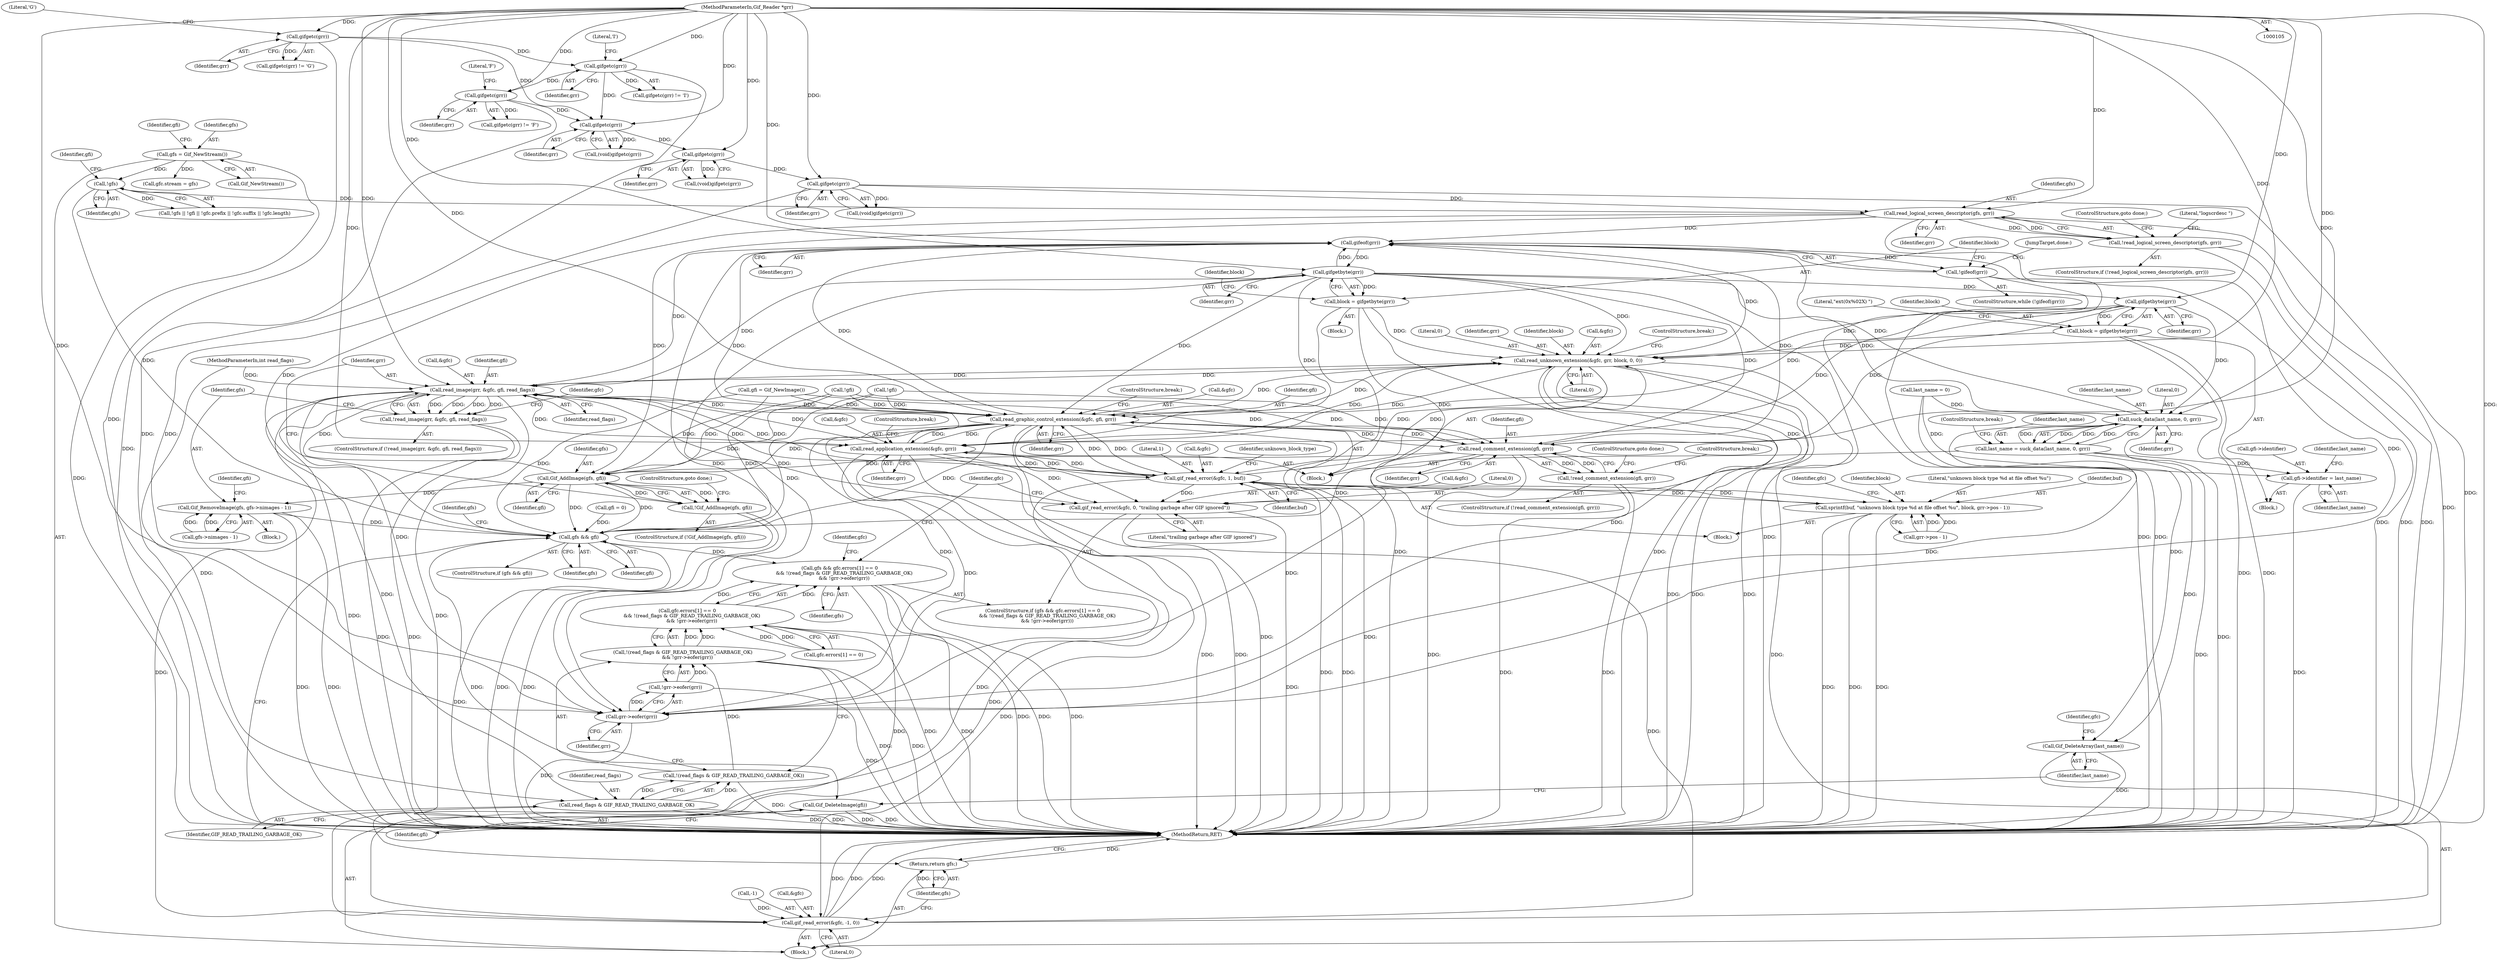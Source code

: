 digraph "0_gifsicle_118a46090c50829dc543179019e6140e1235f909@API" {
"1000233" [label="(Call,read_logical_screen_descriptor(gfs, grr))"];
"1000204" [label="(Call,!gfs)"];
"1000147" [label="(Call,gfs = Gif_NewStream())"];
"1000145" [label="(Call,gifgetc(grr))"];
"1000141" [label="(Call,gifgetc(grr))"];
"1000137" [label="(Call,gifgetc(grr))"];
"1000126" [label="(Call,gifgetc(grr))"];
"1000121" [label="(Call,gifgetc(grr))"];
"1000106" [label="(MethodParameterIn,Gif_Reader *grr)"];
"1000130" [label="(Call,gifgetc(grr))"];
"1000232" [label="(Call,!read_logical_screen_descriptor(gfs, grr))"];
"1000241" [label="(Call,gifeof(grr))"];
"1000240" [label="(Call,!gifeof(grr))"];
"1000247" [label="(Call,gifgetbyte(grr))"];
"1000245" [label="(Call,block = gifgetbyte(grr))"];
"1000352" [label="(Call,read_unknown_extension(&gfc, grr, block, 0, 0))"];
"1000276" [label="(Call,read_image(grr, &gfc, gfi, read_flags))"];
"1000275" [label="(Call,!read_image(grr, &gfc, gfi, read_flags))"];
"1000323" [label="(Call,read_graphic_control_extension(&gfc, gfi, grr))"];
"1000269" [label="(Call,Gif_AddImage(gfs, gfi))"];
"1000268" [label="(Call,!Gif_AddImage(gfs, gfi))"];
"1000283" [label="(Call,Gif_RemoveImage(gfs, gfs->nimages - 1))"];
"1000387" [label="(Call,gfs && gfi)"];
"1000433" [label="(Call,Gif_DeleteImage(gfi))"];
"1000469" [label="(Call,gfs && gfc.errors[1] == 0\n      && !(read_flags & GIF_READ_TRAILING_GARBAGE_OK)\n      && !grr->eofer(grr))"];
"1000498" [label="(Return,return gfs;)"];
"1000340" [label="(Call,read_comment_extension(gfi, grr))"];
"1000339" [label="(Call,!read_comment_extension(gfi, grr))"];
"1000485" [label="(Call,grr->eofer(grr))"];
"1000484" [label="(Call,!grr->eofer(grr))"];
"1000479" [label="(Call,!(read_flags & GIF_READ_TRAILING_GARBAGE_OK)\n      && !grr->eofer(grr))"];
"1000471" [label="(Call,gfc.errors[1] == 0\n      && !(read_flags & GIF_READ_TRAILING_GARBAGE_OK)\n      && !grr->eofer(grr))"];
"1000346" [label="(Call,read_application_extension(&gfc, grr))"];
"1000376" [label="(Call,gif_read_error(&gfc, 1, buf))"];
"1000367" [label="(Call,sprintf(buf, \"unknown block type %d at file offset %u\", block, grr->pos - 1))"];
"1000487" [label="(Call,gif_read_error(&gfc, 0, \"trailing garbage after GIF ignored\"))"];
"1000492" [label="(Call,gif_read_error(&gfc, -1, 0))"];
"1000481" [label="(Call,read_flags & GIF_READ_TRAILING_GARBAGE_OK)"];
"1000480" [label="(Call,!(read_flags & GIF_READ_TRAILING_GARBAGE_OK))"];
"1000313" [label="(Call,gifgetbyte(grr))"];
"1000311" [label="(Call,block = gifgetbyte(grr))"];
"1000332" [label="(Call,suck_data(last_name, 0, grr))"];
"1000330" [label="(Call,last_name = suck_data(last_name, 0, grr))"];
"1000259" [label="(Call,gfi->identifier = last_name)"];
"1000435" [label="(Call,Gif_DeleteArray(last_name))"];
"1000317" [label="(Literal,\"ext(0x%02X) \")"];
"1000265" [label="(Identifier,last_name)"];
"1000339" [label="(Call,!read_comment_extension(gfi, grr))"];
"1000106" [label="(MethodParameterIn,Gif_Reader *grr)"];
"1000126" [label="(Call,gifgetc(grr))"];
"1000387" [label="(Call,gfs && gfi)"];
"1000369" [label="(Literal,\"unknown block type %d at file offset %u\")"];
"1000347" [label="(Call,&gfc)"];
"1000246" [label="(Identifier,block)"];
"1000277" [label="(Identifier,grr)"];
"1000146" [label="(Identifier,grr)"];
"1000290" [label="(Call,gfi = 0)"];
"1000269" [label="(Call,Gif_AddImage(gfs, gfi))"];
"1000346" [label="(Call,read_application_extension(&gfc, grr))"];
"1000499" [label="(Identifier,gfs)"];
"1000123" [label="(Literal,'G')"];
"1000495" [label="(Call,-1)"];
"1000433" [label="(Call,Gif_DeleteImage(gfi))"];
"1000488" [label="(Call,&gfc)"];
"1000436" [label="(Identifier,last_name)"];
"1000326" [label="(Identifier,gfi)"];
"1000484" [label="(Call,!grr->eofer(grr))"];
"1000386" [label="(ControlStructure,if (gfs && gfi))"];
"1000353" [label="(Call,&gfc)"];
"1000151" [label="(Identifier,gfi)"];
"1000110" [label="(Block,)"];
"1000282" [label="(Block,)"];
"1000259" [label="(Call,gfi->identifier = last_name)"];
"1000208" [label="(Identifier,gfi)"];
"1000489" [label="(Identifier,gfc)"];
"1000239" [label="(ControlStructure,while (!gifeof(grr)))"];
"1000107" [label="(MethodParameterIn,int read_flags)"];
"1000247" [label="(Call,gifgetbyte(grr))"];
"1000371" [label="(Call,grr->pos - 1)"];
"1000263" [label="(Identifier,last_name)"];
"1000352" [label="(Call,read_unknown_extension(&gfc, grr, block, 0, 0))"];
"1000148" [label="(Identifier,gfs)"];
"1000139" [label="(Call,(void)gifgetc(grr))"];
"1000359" [label="(ControlStructure,break;)"];
"1000343" [label="(ControlStructure,goto done;)"];
"1000267" [label="(ControlStructure,if (!Gif_AddImage(gfs, gfi)))"];
"1000368" [label="(Identifier,buf)"];
"1000145" [label="(Call,gifgetc(grr))"];
"1000367" [label="(Call,sprintf(buf, \"unknown block type %d at file offset %u\", block, grr->pos - 1))"];
"1000127" [label="(Identifier,grr)"];
"1000341" [label="(Identifier,gfi)"];
"1000128" [label="(Literal,'I')"];
"1000274" [label="(ControlStructure,if (!read_image(grr, &gfc, gfi, read_flags)))"];
"1000296" [label="(Identifier,gfc)"];
"1000271" [label="(Identifier,gfi)"];
"1000336" [label="(ControlStructure,break;)"];
"1000243" [label="(Block,)"];
"1000434" [label="(Identifier,gfi)"];
"1000313" [label="(Call,gifgetbyte(grr))"];
"1000264" [label="(Call,last_name = 0)"];
"1000280" [label="(Identifier,gfi)"];
"1000388" [label="(Identifier,gfs)"];
"1000122" [label="(Identifier,grr)"];
"1000483" [label="(Identifier,GIF_READ_TRAILING_GARBAGE_OK)"];
"1000281" [label="(Identifier,read_flags)"];
"1000379" [label="(Literal,1)"];
"1000491" [label="(Literal,\"trailing garbage after GIF ignored\")"];
"1000472" [label="(Call,gfc.errors[1] == 0)"];
"1000240" [label="(Call,!gifeof(grr))"];
"1000494" [label="(Identifier,gfc)"];
"1000143" [label="(Call,(void)gifgetc(grr))"];
"1000285" [label="(Call,gfs->nimages - 1)"];
"1000235" [label="(Identifier,grr)"];
"1000278" [label="(Call,&gfc)"];
"1000380" [label="(Identifier,buf)"];
"1000493" [label="(Call,&gfc)"];
"1000312" [label="(Identifier,block)"];
"1000231" [label="(ControlStructure,if (!read_logical_screen_descriptor(gfs, grr)))"];
"1000485" [label="(Call,grr->eofer(grr))"];
"1000137" [label="(Call,gifgetc(grr))"];
"1000125" [label="(Call,gifgetc(grr) != 'I')"];
"1000469" [label="(Call,gfs && gfc.errors[1] == 0\n      && !(read_flags & GIF_READ_TRAILING_GARBAGE_OK)\n      && !grr->eofer(grr))"];
"1000276" [label="(Call,read_image(grr, &gfc, gfi, read_flags))"];
"1000272" [label="(ControlStructure,goto done;)"];
"1000323" [label="(Call,read_graphic_control_extension(&gfc, gfi, grr))"];
"1000470" [label="(Identifier,gfs)"];
"1000487" [label="(Call,gif_read_error(&gfc, 0, \"trailing garbage after GIF ignored\"))"];
"1000344" [label="(ControlStructure,break;)"];
"1000479" [label="(Call,!(read_flags & GIF_READ_TRAILING_GARBAGE_OK)\n      && !grr->eofer(grr))"];
"1000275" [label="(Call,!read_image(grr, &gfc, gfi, read_flags))"];
"1000302" [label="(Call,!gfi)"];
"1000480" [label="(Call,!(read_flags & GIF_READ_TRAILING_GARBAGE_OK))"];
"1000394" [label="(Identifier,gfs)"];
"1000377" [label="(Call,&gfc)"];
"1000338" [label="(ControlStructure,if (!read_comment_extension(gfi, grr)))"];
"1000435" [label="(Call,Gif_DeleteArray(last_name))"];
"1000498" [label="(Return,return gfs;)"];
"1000500" [label="(MethodReturn,RET)"];
"1000205" [label="(Identifier,gfs)"];
"1000332" [label="(Call,suck_data(last_name, 0, grr))"];
"1000147" [label="(Call,gfs = Gif_NewStream())"];
"1000327" [label="(Identifier,grr)"];
"1000138" [label="(Identifier,grr)"];
"1000141" [label="(Call,gifgetc(grr))"];
"1000149" [label="(Call,Gif_NewStream())"];
"1000130" [label="(Call,gifgetc(grr))"];
"1000378" [label="(Identifier,gfc)"];
"1000241" [label="(Call,gifeof(grr))"];
"1000482" [label="(Identifier,read_flags)"];
"1000233" [label="(Call,read_logical_screen_descriptor(gfs, grr))"];
"1000135" [label="(Call,(void)gifgetc(grr))"];
"1000250" [label="(Identifier,block)"];
"1000245" [label="(Call,block = gifgetbyte(grr))"];
"1000357" [label="(Literal,0)"];
"1000328" [label="(ControlStructure,break;)"];
"1000350" [label="(ControlStructure,break;)"];
"1000331" [label="(Identifier,last_name)"];
"1000330" [label="(Call,last_name = suck_data(last_name, 0, grr))"];
"1000376" [label="(Call,gif_read_error(&gfc, 1, buf))"];
"1000232" [label="(Call,!read_logical_screen_descriptor(gfs, grr))"];
"1000439" [label="(Identifier,gfc)"];
"1000270" [label="(Identifier,gfs)"];
"1000132" [label="(Literal,'F')"];
"1000131" [label="(Identifier,grr)"];
"1000236" [label="(ControlStructure,goto done;)"];
"1000481" [label="(Call,read_flags & GIF_READ_TRAILING_GARBAGE_OK)"];
"1000492" [label="(Call,gif_read_error(&gfc, -1, 0))"];
"1000349" [label="(Identifier,grr)"];
"1000311" [label="(Call,block = gifgetbyte(grr))"];
"1000382" [label="(Identifier,unknown_block_type)"];
"1000334" [label="(Literal,0)"];
"1000291" [label="(Identifier,gfi)"];
"1000355" [label="(Identifier,grr)"];
"1000324" [label="(Call,&gfc)"];
"1000468" [label="(ControlStructure,if (gfs && gfc.errors[1] == 0\n      && !(read_flags & GIF_READ_TRAILING_GARBAGE_OK)\n      && !grr->eofer(grr)))"];
"1000333" [label="(Identifier,last_name)"];
"1000234" [label="(Identifier,gfs)"];
"1000150" [label="(Call,gfi = Gif_NewImage())"];
"1000342" [label="(Identifier,grr)"];
"1000471" [label="(Call,gfc.errors[1] == 0\n      && !(read_flags & GIF_READ_TRAILING_GARBAGE_OK)\n      && !grr->eofer(grr))"];
"1000238" [label="(Literal,\"logscrdesc \")"];
"1000142" [label="(Identifier,grr)"];
"1000370" [label="(Identifier,block)"];
"1000340" [label="(Call,read_comment_extension(gfi, grr))"];
"1000314" [label="(Identifier,grr)"];
"1000251" [label="(Block,)"];
"1000283" [label="(Call,Gif_RemoveImage(gfs, gfs->nimages - 1))"];
"1000242" [label="(Identifier,grr)"];
"1000284" [label="(Identifier,gfs)"];
"1000121" [label="(Call,gifgetc(grr))"];
"1000486" [label="(Identifier,grr)"];
"1000153" [label="(Call,gfc.stream = gfs)"];
"1000120" [label="(Call,gifgetc(grr) != 'G')"];
"1000385" [label="(JumpTarget,done:)"];
"1000497" [label="(Literal,0)"];
"1000268" [label="(Call,!Gif_AddImage(gfs, gfi))"];
"1000490" [label="(Literal,0)"];
"1000335" [label="(Identifier,grr)"];
"1000358" [label="(Literal,0)"];
"1000260" [label="(Call,gfi->identifier)"];
"1000129" [label="(Call,gifgetc(grr) != 'F')"];
"1000321" [label="(Block,)"];
"1000248" [label="(Identifier,grr)"];
"1000389" [label="(Identifier,gfi)"];
"1000207" [label="(Call,!gfi)"];
"1000203" [label="(Call,!gfs || !gfi || !gfc.prefix || !gfc.suffix || !gfc.length)"];
"1000204" [label="(Call,!gfs)"];
"1000365" [label="(Block,)"];
"1000356" [label="(Identifier,block)"];
"1000233" -> "1000232"  [label="AST: "];
"1000233" -> "1000235"  [label="CFG: "];
"1000234" -> "1000233"  [label="AST: "];
"1000235" -> "1000233"  [label="AST: "];
"1000232" -> "1000233"  [label="CFG: "];
"1000233" -> "1000500"  [label="DDG: "];
"1000233" -> "1000232"  [label="DDG: "];
"1000233" -> "1000232"  [label="DDG: "];
"1000204" -> "1000233"  [label="DDG: "];
"1000145" -> "1000233"  [label="DDG: "];
"1000106" -> "1000233"  [label="DDG: "];
"1000233" -> "1000241"  [label="DDG: "];
"1000233" -> "1000269"  [label="DDG: "];
"1000233" -> "1000387"  [label="DDG: "];
"1000233" -> "1000485"  [label="DDG: "];
"1000204" -> "1000203"  [label="AST: "];
"1000204" -> "1000205"  [label="CFG: "];
"1000205" -> "1000204"  [label="AST: "];
"1000208" -> "1000204"  [label="CFG: "];
"1000203" -> "1000204"  [label="CFG: "];
"1000204" -> "1000203"  [label="DDG: "];
"1000147" -> "1000204"  [label="DDG: "];
"1000204" -> "1000387"  [label="DDG: "];
"1000147" -> "1000110"  [label="AST: "];
"1000147" -> "1000149"  [label="CFG: "];
"1000148" -> "1000147"  [label="AST: "];
"1000149" -> "1000147"  [label="AST: "];
"1000151" -> "1000147"  [label="CFG: "];
"1000147" -> "1000500"  [label="DDG: "];
"1000147" -> "1000153"  [label="DDG: "];
"1000145" -> "1000143"  [label="AST: "];
"1000145" -> "1000146"  [label="CFG: "];
"1000146" -> "1000145"  [label="AST: "];
"1000143" -> "1000145"  [label="CFG: "];
"1000145" -> "1000500"  [label="DDG: "];
"1000145" -> "1000143"  [label="DDG: "];
"1000141" -> "1000145"  [label="DDG: "];
"1000106" -> "1000145"  [label="DDG: "];
"1000145" -> "1000485"  [label="DDG: "];
"1000141" -> "1000139"  [label="AST: "];
"1000141" -> "1000142"  [label="CFG: "];
"1000142" -> "1000141"  [label="AST: "];
"1000139" -> "1000141"  [label="CFG: "];
"1000141" -> "1000139"  [label="DDG: "];
"1000137" -> "1000141"  [label="DDG: "];
"1000106" -> "1000141"  [label="DDG: "];
"1000137" -> "1000135"  [label="AST: "];
"1000137" -> "1000138"  [label="CFG: "];
"1000138" -> "1000137"  [label="AST: "];
"1000135" -> "1000137"  [label="CFG: "];
"1000137" -> "1000135"  [label="DDG: "];
"1000126" -> "1000137"  [label="DDG: "];
"1000121" -> "1000137"  [label="DDG: "];
"1000130" -> "1000137"  [label="DDG: "];
"1000106" -> "1000137"  [label="DDG: "];
"1000126" -> "1000125"  [label="AST: "];
"1000126" -> "1000127"  [label="CFG: "];
"1000127" -> "1000126"  [label="AST: "];
"1000128" -> "1000126"  [label="CFG: "];
"1000126" -> "1000500"  [label="DDG: "];
"1000126" -> "1000125"  [label="DDG: "];
"1000121" -> "1000126"  [label="DDG: "];
"1000106" -> "1000126"  [label="DDG: "];
"1000126" -> "1000130"  [label="DDG: "];
"1000121" -> "1000120"  [label="AST: "];
"1000121" -> "1000122"  [label="CFG: "];
"1000122" -> "1000121"  [label="AST: "];
"1000123" -> "1000121"  [label="CFG: "];
"1000121" -> "1000500"  [label="DDG: "];
"1000121" -> "1000120"  [label="DDG: "];
"1000106" -> "1000121"  [label="DDG: "];
"1000106" -> "1000105"  [label="AST: "];
"1000106" -> "1000500"  [label="DDG: "];
"1000106" -> "1000130"  [label="DDG: "];
"1000106" -> "1000241"  [label="DDG: "];
"1000106" -> "1000247"  [label="DDG: "];
"1000106" -> "1000276"  [label="DDG: "];
"1000106" -> "1000313"  [label="DDG: "];
"1000106" -> "1000323"  [label="DDG: "];
"1000106" -> "1000332"  [label="DDG: "];
"1000106" -> "1000340"  [label="DDG: "];
"1000106" -> "1000346"  [label="DDG: "];
"1000106" -> "1000352"  [label="DDG: "];
"1000106" -> "1000485"  [label="DDG: "];
"1000130" -> "1000129"  [label="AST: "];
"1000130" -> "1000131"  [label="CFG: "];
"1000131" -> "1000130"  [label="AST: "];
"1000132" -> "1000130"  [label="CFG: "];
"1000130" -> "1000500"  [label="DDG: "];
"1000130" -> "1000129"  [label="DDG: "];
"1000232" -> "1000231"  [label="AST: "];
"1000236" -> "1000232"  [label="CFG: "];
"1000238" -> "1000232"  [label="CFG: "];
"1000232" -> "1000500"  [label="DDG: "];
"1000232" -> "1000500"  [label="DDG: "];
"1000241" -> "1000240"  [label="AST: "];
"1000241" -> "1000242"  [label="CFG: "];
"1000242" -> "1000241"  [label="AST: "];
"1000240" -> "1000241"  [label="CFG: "];
"1000241" -> "1000500"  [label="DDG: "];
"1000241" -> "1000240"  [label="DDG: "];
"1000247" -> "1000241"  [label="DDG: "];
"1000346" -> "1000241"  [label="DDG: "];
"1000340" -> "1000241"  [label="DDG: "];
"1000276" -> "1000241"  [label="DDG: "];
"1000323" -> "1000241"  [label="DDG: "];
"1000352" -> "1000241"  [label="DDG: "];
"1000332" -> "1000241"  [label="DDG: "];
"1000241" -> "1000247"  [label="DDG: "];
"1000241" -> "1000485"  [label="DDG: "];
"1000240" -> "1000239"  [label="AST: "];
"1000246" -> "1000240"  [label="CFG: "];
"1000385" -> "1000240"  [label="CFG: "];
"1000240" -> "1000500"  [label="DDG: "];
"1000240" -> "1000500"  [label="DDG: "];
"1000247" -> "1000245"  [label="AST: "];
"1000247" -> "1000248"  [label="CFG: "];
"1000248" -> "1000247"  [label="AST: "];
"1000245" -> "1000247"  [label="CFG: "];
"1000247" -> "1000500"  [label="DDG: "];
"1000247" -> "1000245"  [label="DDG: "];
"1000247" -> "1000276"  [label="DDG: "];
"1000247" -> "1000313"  [label="DDG: "];
"1000247" -> "1000323"  [label="DDG: "];
"1000247" -> "1000332"  [label="DDG: "];
"1000247" -> "1000340"  [label="DDG: "];
"1000247" -> "1000346"  [label="DDG: "];
"1000247" -> "1000352"  [label="DDG: "];
"1000247" -> "1000485"  [label="DDG: "];
"1000245" -> "1000243"  [label="AST: "];
"1000246" -> "1000245"  [label="AST: "];
"1000250" -> "1000245"  [label="CFG: "];
"1000245" -> "1000500"  [label="DDG: "];
"1000245" -> "1000500"  [label="DDG: "];
"1000245" -> "1000352"  [label="DDG: "];
"1000245" -> "1000367"  [label="DDG: "];
"1000352" -> "1000321"  [label="AST: "];
"1000352" -> "1000358"  [label="CFG: "];
"1000353" -> "1000352"  [label="AST: "];
"1000355" -> "1000352"  [label="AST: "];
"1000356" -> "1000352"  [label="AST: "];
"1000357" -> "1000352"  [label="AST: "];
"1000358" -> "1000352"  [label="AST: "];
"1000359" -> "1000352"  [label="CFG: "];
"1000352" -> "1000500"  [label="DDG: "];
"1000352" -> "1000500"  [label="DDG: "];
"1000352" -> "1000500"  [label="DDG: "];
"1000352" -> "1000276"  [label="DDG: "];
"1000352" -> "1000323"  [label="DDG: "];
"1000352" -> "1000346"  [label="DDG: "];
"1000376" -> "1000352"  [label="DDG: "];
"1000346" -> "1000352"  [label="DDG: "];
"1000276" -> "1000352"  [label="DDG: "];
"1000323" -> "1000352"  [label="DDG: "];
"1000313" -> "1000352"  [label="DDG: "];
"1000311" -> "1000352"  [label="DDG: "];
"1000352" -> "1000376"  [label="DDG: "];
"1000352" -> "1000485"  [label="DDG: "];
"1000352" -> "1000487"  [label="DDG: "];
"1000352" -> "1000492"  [label="DDG: "];
"1000276" -> "1000275"  [label="AST: "];
"1000276" -> "1000281"  [label="CFG: "];
"1000277" -> "1000276"  [label="AST: "];
"1000278" -> "1000276"  [label="AST: "];
"1000280" -> "1000276"  [label="AST: "];
"1000281" -> "1000276"  [label="AST: "];
"1000275" -> "1000276"  [label="CFG: "];
"1000276" -> "1000500"  [label="DDG: "];
"1000276" -> "1000500"  [label="DDG: "];
"1000276" -> "1000275"  [label="DDG: "];
"1000276" -> "1000275"  [label="DDG: "];
"1000276" -> "1000275"  [label="DDG: "];
"1000276" -> "1000275"  [label="DDG: "];
"1000376" -> "1000276"  [label="DDG: "];
"1000346" -> "1000276"  [label="DDG: "];
"1000323" -> "1000276"  [label="DDG: "];
"1000269" -> "1000276"  [label="DDG: "];
"1000107" -> "1000276"  [label="DDG: "];
"1000276" -> "1000323"  [label="DDG: "];
"1000276" -> "1000346"  [label="DDG: "];
"1000276" -> "1000376"  [label="DDG: "];
"1000276" -> "1000481"  [label="DDG: "];
"1000276" -> "1000485"  [label="DDG: "];
"1000276" -> "1000487"  [label="DDG: "];
"1000276" -> "1000492"  [label="DDG: "];
"1000275" -> "1000274"  [label="AST: "];
"1000284" -> "1000275"  [label="CFG: "];
"1000296" -> "1000275"  [label="CFG: "];
"1000275" -> "1000500"  [label="DDG: "];
"1000275" -> "1000500"  [label="DDG: "];
"1000323" -> "1000321"  [label="AST: "];
"1000323" -> "1000327"  [label="CFG: "];
"1000324" -> "1000323"  [label="AST: "];
"1000326" -> "1000323"  [label="AST: "];
"1000327" -> "1000323"  [label="AST: "];
"1000328" -> "1000323"  [label="CFG: "];
"1000323" -> "1000500"  [label="DDG: "];
"1000323" -> "1000500"  [label="DDG: "];
"1000323" -> "1000269"  [label="DDG: "];
"1000376" -> "1000323"  [label="DDG: "];
"1000346" -> "1000323"  [label="DDG: "];
"1000302" -> "1000323"  [label="DDG: "];
"1000207" -> "1000323"  [label="DDG: "];
"1000340" -> "1000323"  [label="DDG: "];
"1000150" -> "1000323"  [label="DDG: "];
"1000313" -> "1000323"  [label="DDG: "];
"1000323" -> "1000340"  [label="DDG: "];
"1000323" -> "1000346"  [label="DDG: "];
"1000323" -> "1000376"  [label="DDG: "];
"1000323" -> "1000387"  [label="DDG: "];
"1000323" -> "1000485"  [label="DDG: "];
"1000323" -> "1000487"  [label="DDG: "];
"1000323" -> "1000492"  [label="DDG: "];
"1000269" -> "1000268"  [label="AST: "];
"1000269" -> "1000271"  [label="CFG: "];
"1000270" -> "1000269"  [label="AST: "];
"1000271" -> "1000269"  [label="AST: "];
"1000268" -> "1000269"  [label="CFG: "];
"1000269" -> "1000268"  [label="DDG: "];
"1000269" -> "1000268"  [label="DDG: "];
"1000302" -> "1000269"  [label="DDG: "];
"1000207" -> "1000269"  [label="DDG: "];
"1000340" -> "1000269"  [label="DDG: "];
"1000150" -> "1000269"  [label="DDG: "];
"1000269" -> "1000283"  [label="DDG: "];
"1000269" -> "1000387"  [label="DDG: "];
"1000269" -> "1000387"  [label="DDG: "];
"1000268" -> "1000267"  [label="AST: "];
"1000272" -> "1000268"  [label="CFG: "];
"1000277" -> "1000268"  [label="CFG: "];
"1000268" -> "1000500"  [label="DDG: "];
"1000268" -> "1000500"  [label="DDG: "];
"1000283" -> "1000282"  [label="AST: "];
"1000283" -> "1000285"  [label="CFG: "];
"1000284" -> "1000283"  [label="AST: "];
"1000285" -> "1000283"  [label="AST: "];
"1000291" -> "1000283"  [label="CFG: "];
"1000283" -> "1000500"  [label="DDG: "];
"1000283" -> "1000500"  [label="DDG: "];
"1000285" -> "1000283"  [label="DDG: "];
"1000285" -> "1000283"  [label="DDG: "];
"1000283" -> "1000387"  [label="DDG: "];
"1000387" -> "1000386"  [label="AST: "];
"1000387" -> "1000388"  [label="CFG: "];
"1000387" -> "1000389"  [label="CFG: "];
"1000388" -> "1000387"  [label="AST: "];
"1000389" -> "1000387"  [label="AST: "];
"1000394" -> "1000387"  [label="CFG: "];
"1000434" -> "1000387"  [label="CFG: "];
"1000387" -> "1000500"  [label="DDG: "];
"1000290" -> "1000387"  [label="DDG: "];
"1000302" -> "1000387"  [label="DDG: "];
"1000207" -> "1000387"  [label="DDG: "];
"1000340" -> "1000387"  [label="DDG: "];
"1000150" -> "1000387"  [label="DDG: "];
"1000387" -> "1000433"  [label="DDG: "];
"1000387" -> "1000469"  [label="DDG: "];
"1000433" -> "1000110"  [label="AST: "];
"1000433" -> "1000434"  [label="CFG: "];
"1000434" -> "1000433"  [label="AST: "];
"1000436" -> "1000433"  [label="CFG: "];
"1000433" -> "1000500"  [label="DDG: "];
"1000433" -> "1000500"  [label="DDG: "];
"1000469" -> "1000468"  [label="AST: "];
"1000469" -> "1000470"  [label="CFG: "];
"1000469" -> "1000471"  [label="CFG: "];
"1000470" -> "1000469"  [label="AST: "];
"1000471" -> "1000469"  [label="AST: "];
"1000489" -> "1000469"  [label="CFG: "];
"1000494" -> "1000469"  [label="CFG: "];
"1000469" -> "1000500"  [label="DDG: "];
"1000469" -> "1000500"  [label="DDG: "];
"1000469" -> "1000500"  [label="DDG: "];
"1000471" -> "1000469"  [label="DDG: "];
"1000471" -> "1000469"  [label="DDG: "];
"1000469" -> "1000498"  [label="DDG: "];
"1000498" -> "1000110"  [label="AST: "];
"1000498" -> "1000499"  [label="CFG: "];
"1000499" -> "1000498"  [label="AST: "];
"1000500" -> "1000498"  [label="CFG: "];
"1000498" -> "1000500"  [label="DDG: "];
"1000499" -> "1000498"  [label="DDG: "];
"1000340" -> "1000339"  [label="AST: "];
"1000340" -> "1000342"  [label="CFG: "];
"1000341" -> "1000340"  [label="AST: "];
"1000342" -> "1000340"  [label="AST: "];
"1000339" -> "1000340"  [label="CFG: "];
"1000340" -> "1000500"  [label="DDG: "];
"1000340" -> "1000339"  [label="DDG: "];
"1000340" -> "1000339"  [label="DDG: "];
"1000302" -> "1000340"  [label="DDG: "];
"1000207" -> "1000340"  [label="DDG: "];
"1000150" -> "1000340"  [label="DDG: "];
"1000313" -> "1000340"  [label="DDG: "];
"1000340" -> "1000485"  [label="DDG: "];
"1000339" -> "1000338"  [label="AST: "];
"1000343" -> "1000339"  [label="CFG: "];
"1000344" -> "1000339"  [label="CFG: "];
"1000339" -> "1000500"  [label="DDG: "];
"1000339" -> "1000500"  [label="DDG: "];
"1000485" -> "1000484"  [label="AST: "];
"1000485" -> "1000486"  [label="CFG: "];
"1000486" -> "1000485"  [label="AST: "];
"1000484" -> "1000485"  [label="CFG: "];
"1000485" -> "1000500"  [label="DDG: "];
"1000485" -> "1000484"  [label="DDG: "];
"1000346" -> "1000485"  [label="DDG: "];
"1000332" -> "1000485"  [label="DDG: "];
"1000484" -> "1000479"  [label="AST: "];
"1000479" -> "1000484"  [label="CFG: "];
"1000484" -> "1000500"  [label="DDG: "];
"1000484" -> "1000479"  [label="DDG: "];
"1000479" -> "1000471"  [label="AST: "];
"1000479" -> "1000480"  [label="CFG: "];
"1000480" -> "1000479"  [label="AST: "];
"1000471" -> "1000479"  [label="CFG: "];
"1000479" -> "1000500"  [label="DDG: "];
"1000479" -> "1000500"  [label="DDG: "];
"1000479" -> "1000471"  [label="DDG: "];
"1000479" -> "1000471"  [label="DDG: "];
"1000480" -> "1000479"  [label="DDG: "];
"1000471" -> "1000472"  [label="CFG: "];
"1000472" -> "1000471"  [label="AST: "];
"1000471" -> "1000500"  [label="DDG: "];
"1000471" -> "1000500"  [label="DDG: "];
"1000472" -> "1000471"  [label="DDG: "];
"1000472" -> "1000471"  [label="DDG: "];
"1000346" -> "1000321"  [label="AST: "];
"1000346" -> "1000349"  [label="CFG: "];
"1000347" -> "1000346"  [label="AST: "];
"1000349" -> "1000346"  [label="AST: "];
"1000350" -> "1000346"  [label="CFG: "];
"1000346" -> "1000500"  [label="DDG: "];
"1000346" -> "1000500"  [label="DDG: "];
"1000376" -> "1000346"  [label="DDG: "];
"1000313" -> "1000346"  [label="DDG: "];
"1000346" -> "1000376"  [label="DDG: "];
"1000346" -> "1000487"  [label="DDG: "];
"1000346" -> "1000492"  [label="DDG: "];
"1000376" -> "1000365"  [label="AST: "];
"1000376" -> "1000380"  [label="CFG: "];
"1000377" -> "1000376"  [label="AST: "];
"1000379" -> "1000376"  [label="AST: "];
"1000380" -> "1000376"  [label="AST: "];
"1000382" -> "1000376"  [label="CFG: "];
"1000376" -> "1000500"  [label="DDG: "];
"1000376" -> "1000500"  [label="DDG: "];
"1000376" -> "1000367"  [label="DDG: "];
"1000367" -> "1000376"  [label="DDG: "];
"1000376" -> "1000487"  [label="DDG: "];
"1000376" -> "1000492"  [label="DDG: "];
"1000367" -> "1000365"  [label="AST: "];
"1000367" -> "1000371"  [label="CFG: "];
"1000368" -> "1000367"  [label="AST: "];
"1000369" -> "1000367"  [label="AST: "];
"1000370" -> "1000367"  [label="AST: "];
"1000371" -> "1000367"  [label="AST: "];
"1000378" -> "1000367"  [label="CFG: "];
"1000367" -> "1000500"  [label="DDG: "];
"1000367" -> "1000500"  [label="DDG: "];
"1000367" -> "1000500"  [label="DDG: "];
"1000371" -> "1000367"  [label="DDG: "];
"1000371" -> "1000367"  [label="DDG: "];
"1000487" -> "1000468"  [label="AST: "];
"1000487" -> "1000491"  [label="CFG: "];
"1000488" -> "1000487"  [label="AST: "];
"1000490" -> "1000487"  [label="AST: "];
"1000491" -> "1000487"  [label="AST: "];
"1000494" -> "1000487"  [label="CFG: "];
"1000487" -> "1000500"  [label="DDG: "];
"1000487" -> "1000492"  [label="DDG: "];
"1000492" -> "1000110"  [label="AST: "];
"1000492" -> "1000497"  [label="CFG: "];
"1000493" -> "1000492"  [label="AST: "];
"1000495" -> "1000492"  [label="AST: "];
"1000497" -> "1000492"  [label="AST: "];
"1000499" -> "1000492"  [label="CFG: "];
"1000492" -> "1000500"  [label="DDG: "];
"1000492" -> "1000500"  [label="DDG: "];
"1000492" -> "1000500"  [label="DDG: "];
"1000495" -> "1000492"  [label="DDG: "];
"1000481" -> "1000480"  [label="AST: "];
"1000481" -> "1000483"  [label="CFG: "];
"1000482" -> "1000481"  [label="AST: "];
"1000483" -> "1000481"  [label="AST: "];
"1000480" -> "1000481"  [label="CFG: "];
"1000481" -> "1000500"  [label="DDG: "];
"1000481" -> "1000500"  [label="DDG: "];
"1000481" -> "1000480"  [label="DDG: "];
"1000481" -> "1000480"  [label="DDG: "];
"1000107" -> "1000481"  [label="DDG: "];
"1000486" -> "1000480"  [label="CFG: "];
"1000480" -> "1000500"  [label="DDG: "];
"1000313" -> "1000311"  [label="AST: "];
"1000313" -> "1000314"  [label="CFG: "];
"1000314" -> "1000313"  [label="AST: "];
"1000311" -> "1000313"  [label="CFG: "];
"1000313" -> "1000311"  [label="DDG: "];
"1000313" -> "1000332"  [label="DDG: "];
"1000311" -> "1000251"  [label="AST: "];
"1000312" -> "1000311"  [label="AST: "];
"1000317" -> "1000311"  [label="CFG: "];
"1000311" -> "1000500"  [label="DDG: "];
"1000311" -> "1000500"  [label="DDG: "];
"1000332" -> "1000330"  [label="AST: "];
"1000332" -> "1000335"  [label="CFG: "];
"1000333" -> "1000332"  [label="AST: "];
"1000334" -> "1000332"  [label="AST: "];
"1000335" -> "1000332"  [label="AST: "];
"1000330" -> "1000332"  [label="CFG: "];
"1000332" -> "1000500"  [label="DDG: "];
"1000332" -> "1000330"  [label="DDG: "];
"1000332" -> "1000330"  [label="DDG: "];
"1000332" -> "1000330"  [label="DDG: "];
"1000330" -> "1000332"  [label="DDG: "];
"1000264" -> "1000332"  [label="DDG: "];
"1000330" -> "1000321"  [label="AST: "];
"1000331" -> "1000330"  [label="AST: "];
"1000336" -> "1000330"  [label="CFG: "];
"1000330" -> "1000500"  [label="DDG: "];
"1000330" -> "1000259"  [label="DDG: "];
"1000330" -> "1000435"  [label="DDG: "];
"1000259" -> "1000251"  [label="AST: "];
"1000259" -> "1000263"  [label="CFG: "];
"1000260" -> "1000259"  [label="AST: "];
"1000263" -> "1000259"  [label="AST: "];
"1000265" -> "1000259"  [label="CFG: "];
"1000259" -> "1000500"  [label="DDG: "];
"1000264" -> "1000259"  [label="DDG: "];
"1000435" -> "1000110"  [label="AST: "];
"1000435" -> "1000436"  [label="CFG: "];
"1000436" -> "1000435"  [label="AST: "];
"1000439" -> "1000435"  [label="CFG: "];
"1000435" -> "1000500"  [label="DDG: "];
"1000264" -> "1000435"  [label="DDG: "];
}
